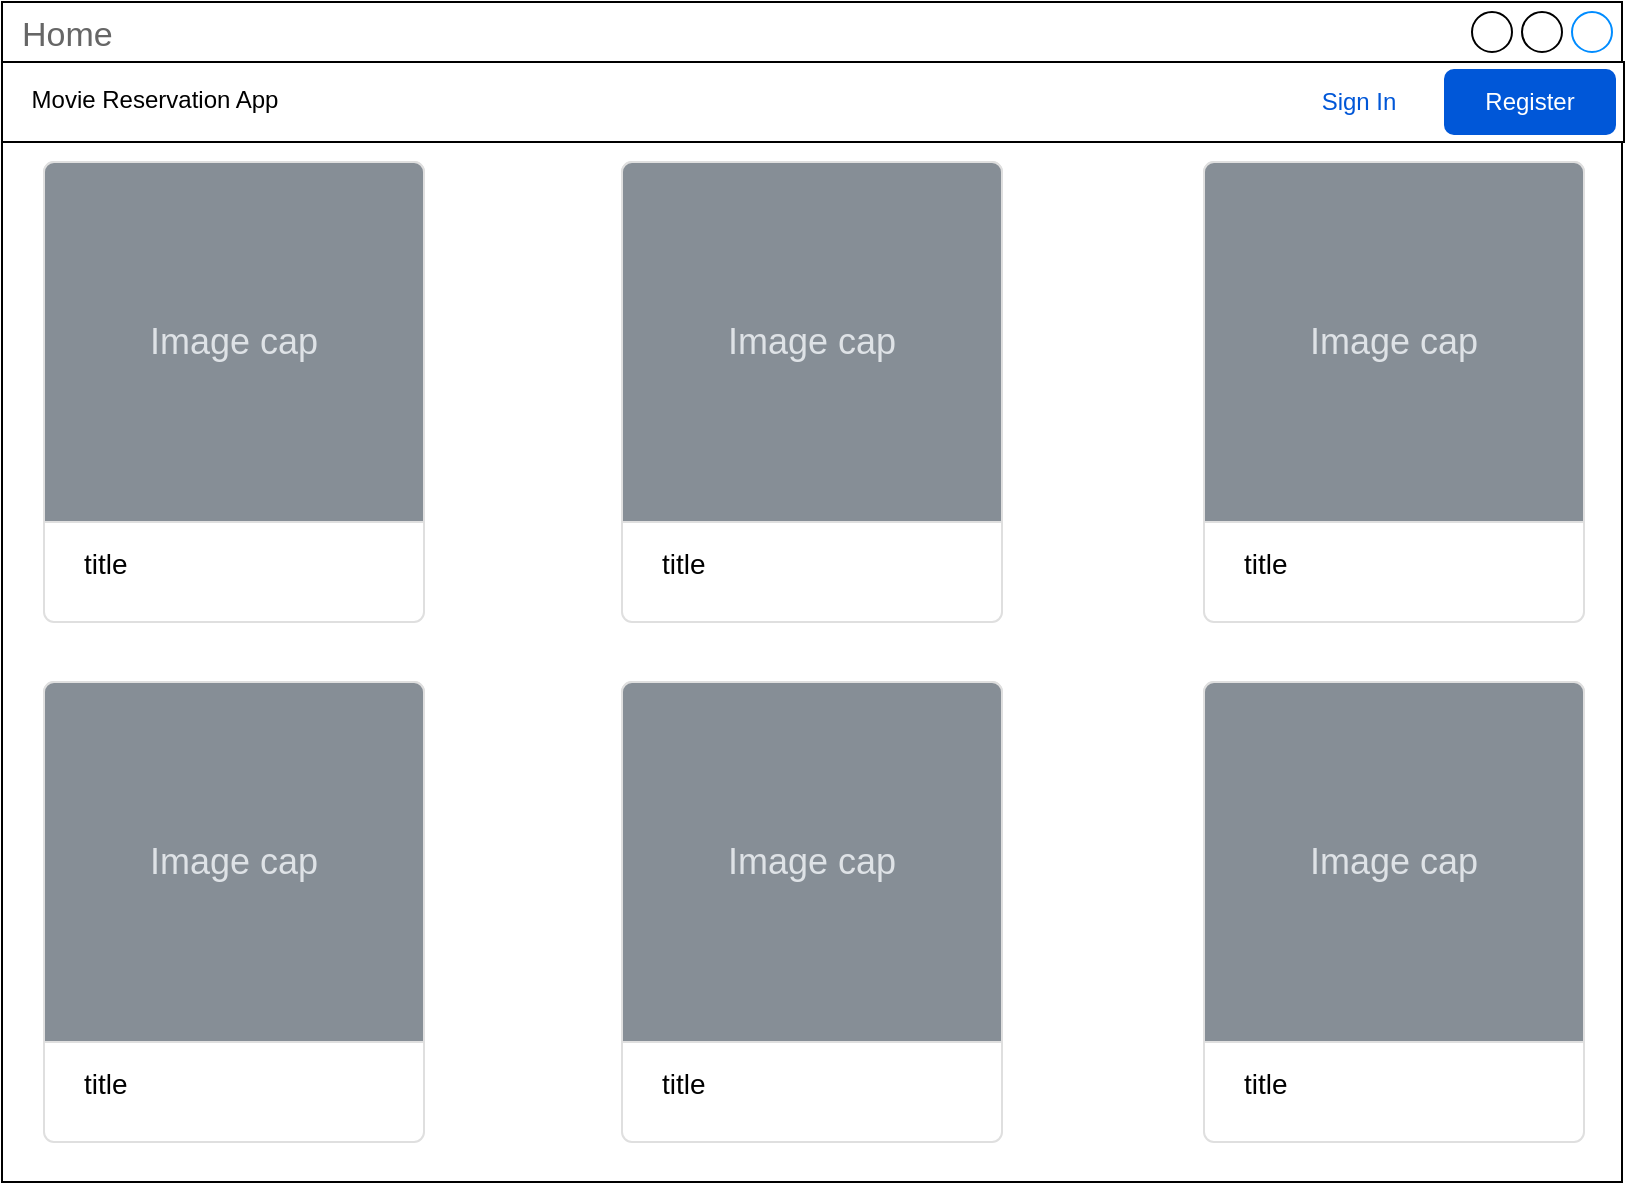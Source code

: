 <mxfile pages="2">
    <diagram id="GWFfLCvhLpJTNQ_UYMva" name="home">
        <mxGraphModel dx="1076" dy="620" grid="1" gridSize="10" guides="1" tooltips="1" connect="1" arrows="1" fold="1" page="1" pageScale="1" pageWidth="827" pageHeight="1169" math="0" shadow="0">
            <root>
                <mxCell id="0"/>
                <mxCell id="1" parent="0"/>
                <mxCell id="f6s3JwkN0MdlUgzI1syV-1" value="Home" style="strokeWidth=1;shadow=0;dashed=0;align=center;html=1;shape=mxgraph.mockup.containers.window;align=left;verticalAlign=top;spacingLeft=8;strokeColor2=#008cff;strokeColor3=#c4c4c4;fontColor=#666666;mainText=;fontSize=17;labelBackgroundColor=none;whiteSpace=wrap;" parent="1" vertex="1">
                    <mxGeometry x="9" y="20" width="810" height="590" as="geometry"/>
                </mxCell>
                <mxCell id="enZfVMpQGpxIZAzEN-10-1" value="" style="rounded=0;whiteSpace=wrap;html=1;" parent="1" vertex="1">
                    <mxGeometry x="9" y="50" width="811" height="40" as="geometry"/>
                </mxCell>
                <mxCell id="enZfVMpQGpxIZAzEN-10-5" value="Register" style="rounded=1;fillColor=#0057D8;strokeColor=none;html=1;whiteSpace=wrap;fontColor=#ffffff;align=center;verticalAlign=middle;fontStyle=0;fontSize=12;sketch=0;" parent="1" vertex="1">
                    <mxGeometry x="730" y="53.5" width="86" height="33" as="geometry"/>
                </mxCell>
                <mxCell id="enZfVMpQGpxIZAzEN-10-6" value="Sign In" style="fillColor=none;strokeColor=none;html=1;fontColor=#0057D8;align=center;verticalAlign=middle;fontStyle=0;fontSize=12" parent="1" vertex="1">
                    <mxGeometry x="644" y="53.5" width="86" height="33" as="geometry"/>
                </mxCell>
                <mxCell id="enZfVMpQGpxIZAzEN-10-7" value="Movie Reservation App" style="text;html=1;align=center;verticalAlign=middle;whiteSpace=wrap;rounded=0;" parent="1" vertex="1">
                    <mxGeometry x="20" y="53.5" width="131" height="30" as="geometry"/>
                </mxCell>
                <mxCell id="enZfVMpQGpxIZAzEN-10-10" value="title" style="html=1;shadow=0;dashed=0;shape=mxgraph.bootstrap.rrect;rSize=5;strokeColor=#DFDFDF;html=1;whiteSpace=wrap;fillColor=#ffffff;fontColor=#000000;verticalAlign=bottom;align=left;spacing=20;fontSize=14;" parent="1" vertex="1">
                    <mxGeometry x="30" y="100" width="190" height="230" as="geometry"/>
                </mxCell>
                <mxCell id="enZfVMpQGpxIZAzEN-10-11" value="Image cap" style="html=1;shadow=0;dashed=0;shape=mxgraph.bootstrap.topButton;rSize=5;perimeter=none;whiteSpace=wrap;fillColor=#868E96;strokeColor=#DFDFDF;fontColor=#DEE2E6;resizeWidth=1;fontSize=18;" parent="enZfVMpQGpxIZAzEN-10-10" vertex="1">
                    <mxGeometry width="190" height="180" relative="1" as="geometry"/>
                </mxCell>
                <mxCell id="enZfVMpQGpxIZAzEN-10-12" value="title" style="html=1;shadow=0;dashed=0;shape=mxgraph.bootstrap.rrect;rSize=5;strokeColor=#DFDFDF;html=1;whiteSpace=wrap;fillColor=#ffffff;fontColor=#000000;verticalAlign=bottom;align=left;spacing=20;fontSize=14;" parent="1" vertex="1">
                    <mxGeometry x="319" y="100" width="190" height="230" as="geometry"/>
                </mxCell>
                <mxCell id="enZfVMpQGpxIZAzEN-10-13" value="Image cap" style="html=1;shadow=0;dashed=0;shape=mxgraph.bootstrap.topButton;rSize=5;perimeter=none;whiteSpace=wrap;fillColor=#868E96;strokeColor=#DFDFDF;fontColor=#DEE2E6;resizeWidth=1;fontSize=18;" parent="enZfVMpQGpxIZAzEN-10-12" vertex="1">
                    <mxGeometry width="190" height="180" relative="1" as="geometry"/>
                </mxCell>
                <mxCell id="enZfVMpQGpxIZAzEN-10-14" value="title" style="html=1;shadow=0;dashed=0;shape=mxgraph.bootstrap.rrect;rSize=5;strokeColor=#DFDFDF;html=1;whiteSpace=wrap;fillColor=#ffffff;fontColor=#000000;verticalAlign=bottom;align=left;spacing=20;fontSize=14;" parent="1" vertex="1">
                    <mxGeometry x="610" y="100" width="190" height="230" as="geometry"/>
                </mxCell>
                <mxCell id="enZfVMpQGpxIZAzEN-10-15" value="Image cap" style="html=1;shadow=0;dashed=0;shape=mxgraph.bootstrap.topButton;rSize=5;perimeter=none;whiteSpace=wrap;fillColor=#868E96;strokeColor=#DFDFDF;fontColor=#DEE2E6;resizeWidth=1;fontSize=18;" parent="enZfVMpQGpxIZAzEN-10-14" vertex="1">
                    <mxGeometry width="190" height="180" relative="1" as="geometry"/>
                </mxCell>
                <mxCell id="enZfVMpQGpxIZAzEN-10-16" value="title" style="html=1;shadow=0;dashed=0;shape=mxgraph.bootstrap.rrect;rSize=5;strokeColor=#DFDFDF;html=1;whiteSpace=wrap;fillColor=#ffffff;fontColor=#000000;verticalAlign=bottom;align=left;spacing=20;fontSize=14;" parent="1" vertex="1">
                    <mxGeometry x="30" y="360" width="190" height="230" as="geometry"/>
                </mxCell>
                <mxCell id="enZfVMpQGpxIZAzEN-10-17" value="Image cap" style="html=1;shadow=0;dashed=0;shape=mxgraph.bootstrap.topButton;rSize=5;perimeter=none;whiteSpace=wrap;fillColor=#868E96;strokeColor=#DFDFDF;fontColor=#DEE2E6;resizeWidth=1;fontSize=18;" parent="enZfVMpQGpxIZAzEN-10-16" vertex="1">
                    <mxGeometry width="190" height="180" relative="1" as="geometry"/>
                </mxCell>
                <mxCell id="enZfVMpQGpxIZAzEN-10-18" value="title" style="html=1;shadow=0;dashed=0;shape=mxgraph.bootstrap.rrect;rSize=5;strokeColor=#DFDFDF;html=1;whiteSpace=wrap;fillColor=#ffffff;fontColor=#000000;verticalAlign=bottom;align=left;spacing=20;fontSize=14;" parent="1" vertex="1">
                    <mxGeometry x="319" y="360" width="190" height="230" as="geometry"/>
                </mxCell>
                <mxCell id="enZfVMpQGpxIZAzEN-10-19" value="Image cap" style="html=1;shadow=0;dashed=0;shape=mxgraph.bootstrap.topButton;rSize=5;perimeter=none;whiteSpace=wrap;fillColor=#868E96;strokeColor=#DFDFDF;fontColor=#DEE2E6;resizeWidth=1;fontSize=18;" parent="enZfVMpQGpxIZAzEN-10-18" vertex="1">
                    <mxGeometry width="190" height="180" relative="1" as="geometry"/>
                </mxCell>
                <mxCell id="enZfVMpQGpxIZAzEN-10-20" value="title" style="html=1;shadow=0;dashed=0;shape=mxgraph.bootstrap.rrect;rSize=5;strokeColor=#DFDFDF;html=1;whiteSpace=wrap;fillColor=#ffffff;fontColor=#000000;verticalAlign=bottom;align=left;spacing=20;fontSize=14;" parent="1" vertex="1">
                    <mxGeometry x="610" y="360" width="190" height="230" as="geometry"/>
                </mxCell>
                <mxCell id="enZfVMpQGpxIZAzEN-10-21" value="Image cap" style="html=1;shadow=0;dashed=0;shape=mxgraph.bootstrap.topButton;rSize=5;perimeter=none;whiteSpace=wrap;fillColor=#868E96;strokeColor=#DFDFDF;fontColor=#DEE2E6;resizeWidth=1;fontSize=18;" parent="enZfVMpQGpxIZAzEN-10-20" vertex="1">
                    <mxGeometry width="190" height="180" relative="1" as="geometry"/>
                </mxCell>
            </root>
        </mxGraphModel>
    </diagram>
    <diagram id="51eIaUIiA1ZKY0hffxHQ" name="movie-details">
        <mxGraphModel dx="1386" dy="620" grid="1" gridSize="10" guides="1" tooltips="1" connect="1" arrows="1" fold="1" page="1" pageScale="1" pageWidth="827" pageHeight="1169" math="0" shadow="0">
            <root>
                <mxCell id="0"/>
                <mxCell id="1" parent="0"/>
                <mxCell id="isGys2z--TmY4RxQtWzl-1" value="Movie Details" style="strokeWidth=1;shadow=0;dashed=0;align=center;html=1;shape=mxgraph.mockup.containers.window;align=left;verticalAlign=top;spacingLeft=8;strokeColor2=#008cff;strokeColor3=#c4c4c4;fontColor=#666666;mainText=;fontSize=17;labelBackgroundColor=none;whiteSpace=wrap;" parent="1" vertex="1">
                    <mxGeometry x="9" y="20" width="810" height="590" as="geometry"/>
                </mxCell>
                <mxCell id="isGys2z--TmY4RxQtWzl-2" value="" style="rounded=0;whiteSpace=wrap;html=1;" parent="1" vertex="1">
                    <mxGeometry x="9" y="50" width="811" height="40" as="geometry"/>
                </mxCell>
                <mxCell id="isGys2z--TmY4RxQtWzl-3" value="Register" style="rounded=1;fillColor=#0057D8;strokeColor=none;html=1;whiteSpace=wrap;fontColor=#ffffff;align=center;verticalAlign=middle;fontStyle=0;fontSize=12;sketch=0;" parent="1" vertex="1">
                    <mxGeometry x="730" y="53.5" width="86" height="33" as="geometry"/>
                </mxCell>
                <mxCell id="isGys2z--TmY4RxQtWzl-4" value="Sign In" style="fillColor=none;strokeColor=none;html=1;fontColor=#0057D8;align=center;verticalAlign=middle;fontStyle=0;fontSize=12" parent="1" vertex="1">
                    <mxGeometry x="644" y="53.5" width="86" height="33" as="geometry"/>
                </mxCell>
                <mxCell id="isGys2z--TmY4RxQtWzl-5" value="Movie Reservation App" style="text;html=1;align=center;verticalAlign=middle;whiteSpace=wrap;rounded=0;" parent="1" vertex="1">
                    <mxGeometry x="20" y="53.5" width="131" height="30" as="geometry"/>
                </mxCell>
                <mxCell id="j7OEz0O2rtIiI6W0pvnm-3" value="" style="shape=image;html=1;verticalLabelPosition=bottom;verticalAlign=top;imageAspect=1;aspect=fixed;image=img/clipart/Gear_128x128.png" parent="1" vertex="1">
                    <mxGeometry x="30" y="110" width="400.65" height="470" as="geometry"/>
                </mxCell>
                <mxCell id="j7OEz0O2rtIiI6W0pvnm-4" value="&lt;h1 style=&quot;margin-top: 0px;&quot;&gt;Heading&lt;/h1&gt;&lt;p&gt;Lorem ipsum dolor sit amet, consectetur adipisicing elit, sed do eiusmod tempor incididunt ut labore et dolore magna aliqua.&lt;/p&gt;&lt;p&gt;&lt;br&gt;&lt;/p&gt;&lt;p&gt;director&lt;/p&gt;&lt;p&gt;&lt;br&gt;&lt;/p&gt;&lt;p&gt;genre&lt;/p&gt;&lt;p&gt;&lt;br&gt;&lt;/p&gt;&lt;p&gt;&lt;br&gt;&lt;/p&gt;" style="text;html=1;whiteSpace=wrap;overflow=hidden;rounded=0;" parent="1" vertex="1">
                    <mxGeometry x="480" y="110" width="330" height="460" as="geometry"/>
                </mxCell>
                <mxCell id="j7OEz0O2rtIiI6W0pvnm-5" value="View Movie Schedules" style="rounded=1;fillColor=#0057D8;strokeColor=none;html=1;whiteSpace=wrap;fontColor=#ffffff;align=center;verticalAlign=middle;fontStyle=0;fontSize=12;sketch=0;" parent="1" vertex="1">
                    <mxGeometry x="650" y="537" width="156" height="33" as="geometry"/>
                </mxCell>
            </root>
        </mxGraphModel>
    </diagram>
    <diagram id="jYSCGszzfAzp_WSV8eBg" name="dashboard">
        <mxGraphModel dx="1076" dy="620" grid="1" gridSize="10" guides="1" tooltips="1" connect="1" arrows="1" fold="1" page="1" pageScale="1" pageWidth="850" pageHeight="1100" math="0" shadow="0">
            <root>
                <mxCell id="0"/>
                <mxCell id="1" parent="0"/>
                <mxCell id="ys39Ev1LeJzqGtuAvWa4-1" value="Dashboard" style="strokeWidth=1;shadow=0;dashed=0;align=center;html=1;shape=mxgraph.mockup.containers.window;align=left;verticalAlign=top;spacingLeft=8;strokeColor2=#008cff;strokeColor3=#c4c4c4;fontColor=#666666;mainText=;fontSize=17;labelBackgroundColor=none;whiteSpace=wrap;" parent="1" vertex="1">
                    <mxGeometry x="9" y="20" width="810" height="590" as="geometry"/>
                </mxCell>
                <mxCell id="ys39Ev1LeJzqGtuAvWa4-2" value="" style="rounded=0;whiteSpace=wrap;html=1;" parent="1" vertex="1">
                    <mxGeometry x="9" y="50" width="811" height="40" as="geometry"/>
                </mxCell>
                <mxCell id="ys39Ev1LeJzqGtuAvWa4-3" value="Register" style="rounded=1;fillColor=#0057D8;strokeColor=none;html=1;whiteSpace=wrap;fontColor=#ffffff;align=center;verticalAlign=middle;fontStyle=0;fontSize=12;sketch=0;" parent="1" vertex="1">
                    <mxGeometry x="730" y="53.5" width="86" height="33" as="geometry"/>
                </mxCell>
                <mxCell id="ys39Ev1LeJzqGtuAvWa4-4" value="Sign In" style="fillColor=none;strokeColor=none;html=1;fontColor=#0057D8;align=center;verticalAlign=middle;fontStyle=0;fontSize=12" parent="1" vertex="1">
                    <mxGeometry x="644" y="53.5" width="86" height="33" as="geometry"/>
                </mxCell>
                <mxCell id="ys39Ev1LeJzqGtuAvWa4-5" value="Movie Reservation App" style="text;html=1;align=center;verticalAlign=middle;whiteSpace=wrap;rounded=0;" parent="1" vertex="1">
                    <mxGeometry x="20" y="53.5" width="131" height="30" as="geometry"/>
                </mxCell>
                <mxCell id="MO3mJ0Exob9gXDRP8ob4-1" value="" style="rounded=0;whiteSpace=wrap;html=1;" parent="1" vertex="1">
                    <mxGeometry x="9" y="90" width="231" height="520" as="geometry"/>
                </mxCell>
                <mxCell id="MO3mJ0Exob9gXDRP8ob4-3" value="Theater Filter" style="rounded=0;whiteSpace=wrap;html=1;" parent="1" vertex="1">
                    <mxGeometry x="27.25" y="230" width="194.5" height="100" as="geometry"/>
                </mxCell>
                <mxCell id="MO3mJ0Exob9gXDRP8ob4-4" value="Movie Filter" style="rounded=0;whiteSpace=wrap;html=1;" parent="1" vertex="1">
                    <mxGeometry x="27.25" y="360" width="194.5" height="100" as="geometry"/>
                </mxCell>
                <mxCell id="MO3mJ0Exob9gXDRP8ob4-5" value="Date Filter" style="rounded=0;whiteSpace=wrap;html=1;" parent="1" vertex="1">
                    <mxGeometry x="27.25" y="490" width="194.5" height="100" as="geometry"/>
                </mxCell>
                <mxCell id="jZ9qlysRFtGmOF86bt-d-1" value="title" style="html=1;shadow=0;dashed=0;shape=mxgraph.bootstrap.rrect;rSize=5;strokeColor=#DFDFDF;html=1;whiteSpace=wrap;fillColor=#ffffff;fontColor=#000000;verticalAlign=bottom;align=left;spacing=20;fontSize=14;" parent="1" vertex="1">
                    <mxGeometry x="280" y="110" width="190" height="230" as="geometry"/>
                </mxCell>
                <mxCell id="jZ9qlysRFtGmOF86bt-d-2" value="Image cap" style="html=1;shadow=0;dashed=0;shape=mxgraph.bootstrap.topButton;rSize=5;perimeter=none;whiteSpace=wrap;fillColor=#868E96;strokeColor=#DFDFDF;fontColor=#DEE2E6;resizeWidth=1;fontSize=18;" parent="jZ9qlysRFtGmOF86bt-d-1" vertex="1">
                    <mxGeometry width="190" height="180" relative="1" as="geometry"/>
                </mxCell>
                <mxCell id="jZ9qlysRFtGmOF86bt-d-3" value="title" style="html=1;shadow=0;dashed=0;shape=mxgraph.bootstrap.rrect;rSize=5;strokeColor=#DFDFDF;html=1;whiteSpace=wrap;fillColor=#ffffff;fontColor=#000000;verticalAlign=bottom;align=left;spacing=20;fontSize=14;" parent="1" vertex="1">
                    <mxGeometry x="580" y="110" width="190" height="230" as="geometry"/>
                </mxCell>
                <mxCell id="jZ9qlysRFtGmOF86bt-d-4" value="Image cap" style="html=1;shadow=0;dashed=0;shape=mxgraph.bootstrap.topButton;rSize=5;perimeter=none;whiteSpace=wrap;fillColor=#868E96;strokeColor=#DFDFDF;fontColor=#DEE2E6;resizeWidth=1;fontSize=18;" parent="jZ9qlysRFtGmOF86bt-d-3" vertex="1">
                    <mxGeometry width="190" height="180" relative="1" as="geometry"/>
                </mxCell>
                <mxCell id="jZ9qlysRFtGmOF86bt-d-11" value="title" style="html=1;shadow=0;dashed=0;shape=mxgraph.bootstrap.rrect;rSize=5;strokeColor=#DFDFDF;html=1;whiteSpace=wrap;fillColor=#ffffff;fontColor=#000000;verticalAlign=bottom;align=left;spacing=20;fontSize=14;" parent="1" vertex="1">
                    <mxGeometry x="280" y="360" width="190" height="230" as="geometry"/>
                </mxCell>
                <mxCell id="jZ9qlysRFtGmOF86bt-d-12" value="Image cap" style="html=1;shadow=0;dashed=0;shape=mxgraph.bootstrap.topButton;rSize=5;perimeter=none;whiteSpace=wrap;fillColor=#868E96;strokeColor=#DFDFDF;fontColor=#DEE2E6;resizeWidth=1;fontSize=18;" parent="jZ9qlysRFtGmOF86bt-d-11" vertex="1">
                    <mxGeometry width="190" height="180" relative="1" as="geometry"/>
                </mxCell>
                <mxCell id="jZ9qlysRFtGmOF86bt-d-13" value="title" style="html=1;shadow=0;dashed=0;shape=mxgraph.bootstrap.rrect;rSize=5;strokeColor=#DFDFDF;html=1;whiteSpace=wrap;fillColor=#ffffff;fontColor=#000000;verticalAlign=bottom;align=left;spacing=20;fontSize=14;" parent="1" vertex="1">
                    <mxGeometry x="580" y="360" width="190" height="230" as="geometry"/>
                </mxCell>
                <mxCell id="jZ9qlysRFtGmOF86bt-d-14" value="Image cap" style="html=1;shadow=0;dashed=0;shape=mxgraph.bootstrap.topButton;rSize=5;perimeter=none;whiteSpace=wrap;fillColor=#868E96;strokeColor=#DFDFDF;fontColor=#DEE2E6;resizeWidth=1;fontSize=18;" parent="jZ9qlysRFtGmOF86bt-d-13" vertex="1">
                    <mxGeometry width="190" height="180" relative="1" as="geometry"/>
                </mxCell>
                <mxCell id="aGjBk6ZkakfIOtEc63RH-1" value="Search" style="rounded=0;whiteSpace=wrap;html=1;" parent="1" vertex="1">
                    <mxGeometry x="30" y="140" width="189" height="50" as="geometry"/>
                </mxCell>
            </root>
        </mxGraphModel>
    </diagram>
    <diagram id="7EI1ctuYuQzFfCtV7iQC" name="login">
        <mxGraphModel dx="1076" dy="620" grid="1" gridSize="10" guides="1" tooltips="1" connect="1" arrows="1" fold="1" page="1" pageScale="1" pageWidth="850" pageHeight="1100" math="0" shadow="0">
            <root>
                <mxCell id="0"/>
                <mxCell id="1" parent="0"/>
                <mxCell id="9pVYBihy1OX_ZmyKA-sD-1" value="Dashboard" style="strokeWidth=1;shadow=0;dashed=0;align=center;html=1;shape=mxgraph.mockup.containers.window;align=left;verticalAlign=top;spacingLeft=8;strokeColor2=#008cff;strokeColor3=#c4c4c4;fontColor=#666666;mainText=;fontSize=17;labelBackgroundColor=none;whiteSpace=wrap;" parent="1" vertex="1">
                    <mxGeometry x="9" y="20" width="810" height="590" as="geometry"/>
                </mxCell>
                <mxCell id="9pVYBihy1OX_ZmyKA-sD-2" value="" style="rounded=0;whiteSpace=wrap;html=1;" parent="1" vertex="1">
                    <mxGeometry x="9" y="50" width="811" height="40" as="geometry"/>
                </mxCell>
                <mxCell id="9pVYBihy1OX_ZmyKA-sD-3" value="Register" style="rounded=1;fillColor=#0057D8;strokeColor=none;html=1;whiteSpace=wrap;fontColor=#ffffff;align=center;verticalAlign=middle;fontStyle=0;fontSize=12;sketch=0;" parent="1" vertex="1">
                    <mxGeometry x="730" y="53.5" width="86" height="33" as="geometry"/>
                </mxCell>
                <mxCell id="9pVYBihy1OX_ZmyKA-sD-4" value="Sign In" style="fillColor=none;strokeColor=none;html=1;fontColor=#0057D8;align=center;verticalAlign=middle;fontStyle=0;fontSize=12" parent="1" vertex="1">
                    <mxGeometry x="644" y="53.5" width="86" height="33" as="geometry"/>
                </mxCell>
                <mxCell id="9pVYBihy1OX_ZmyKA-sD-5" value="Movie Reservation App" style="text;html=1;align=center;verticalAlign=middle;whiteSpace=wrap;rounded=0;" parent="1" vertex="1">
                    <mxGeometry x="20" y="53.5" width="131" height="30" as="geometry"/>
                </mxCell>
            </root>
        </mxGraphModel>
    </diagram>
</mxfile>